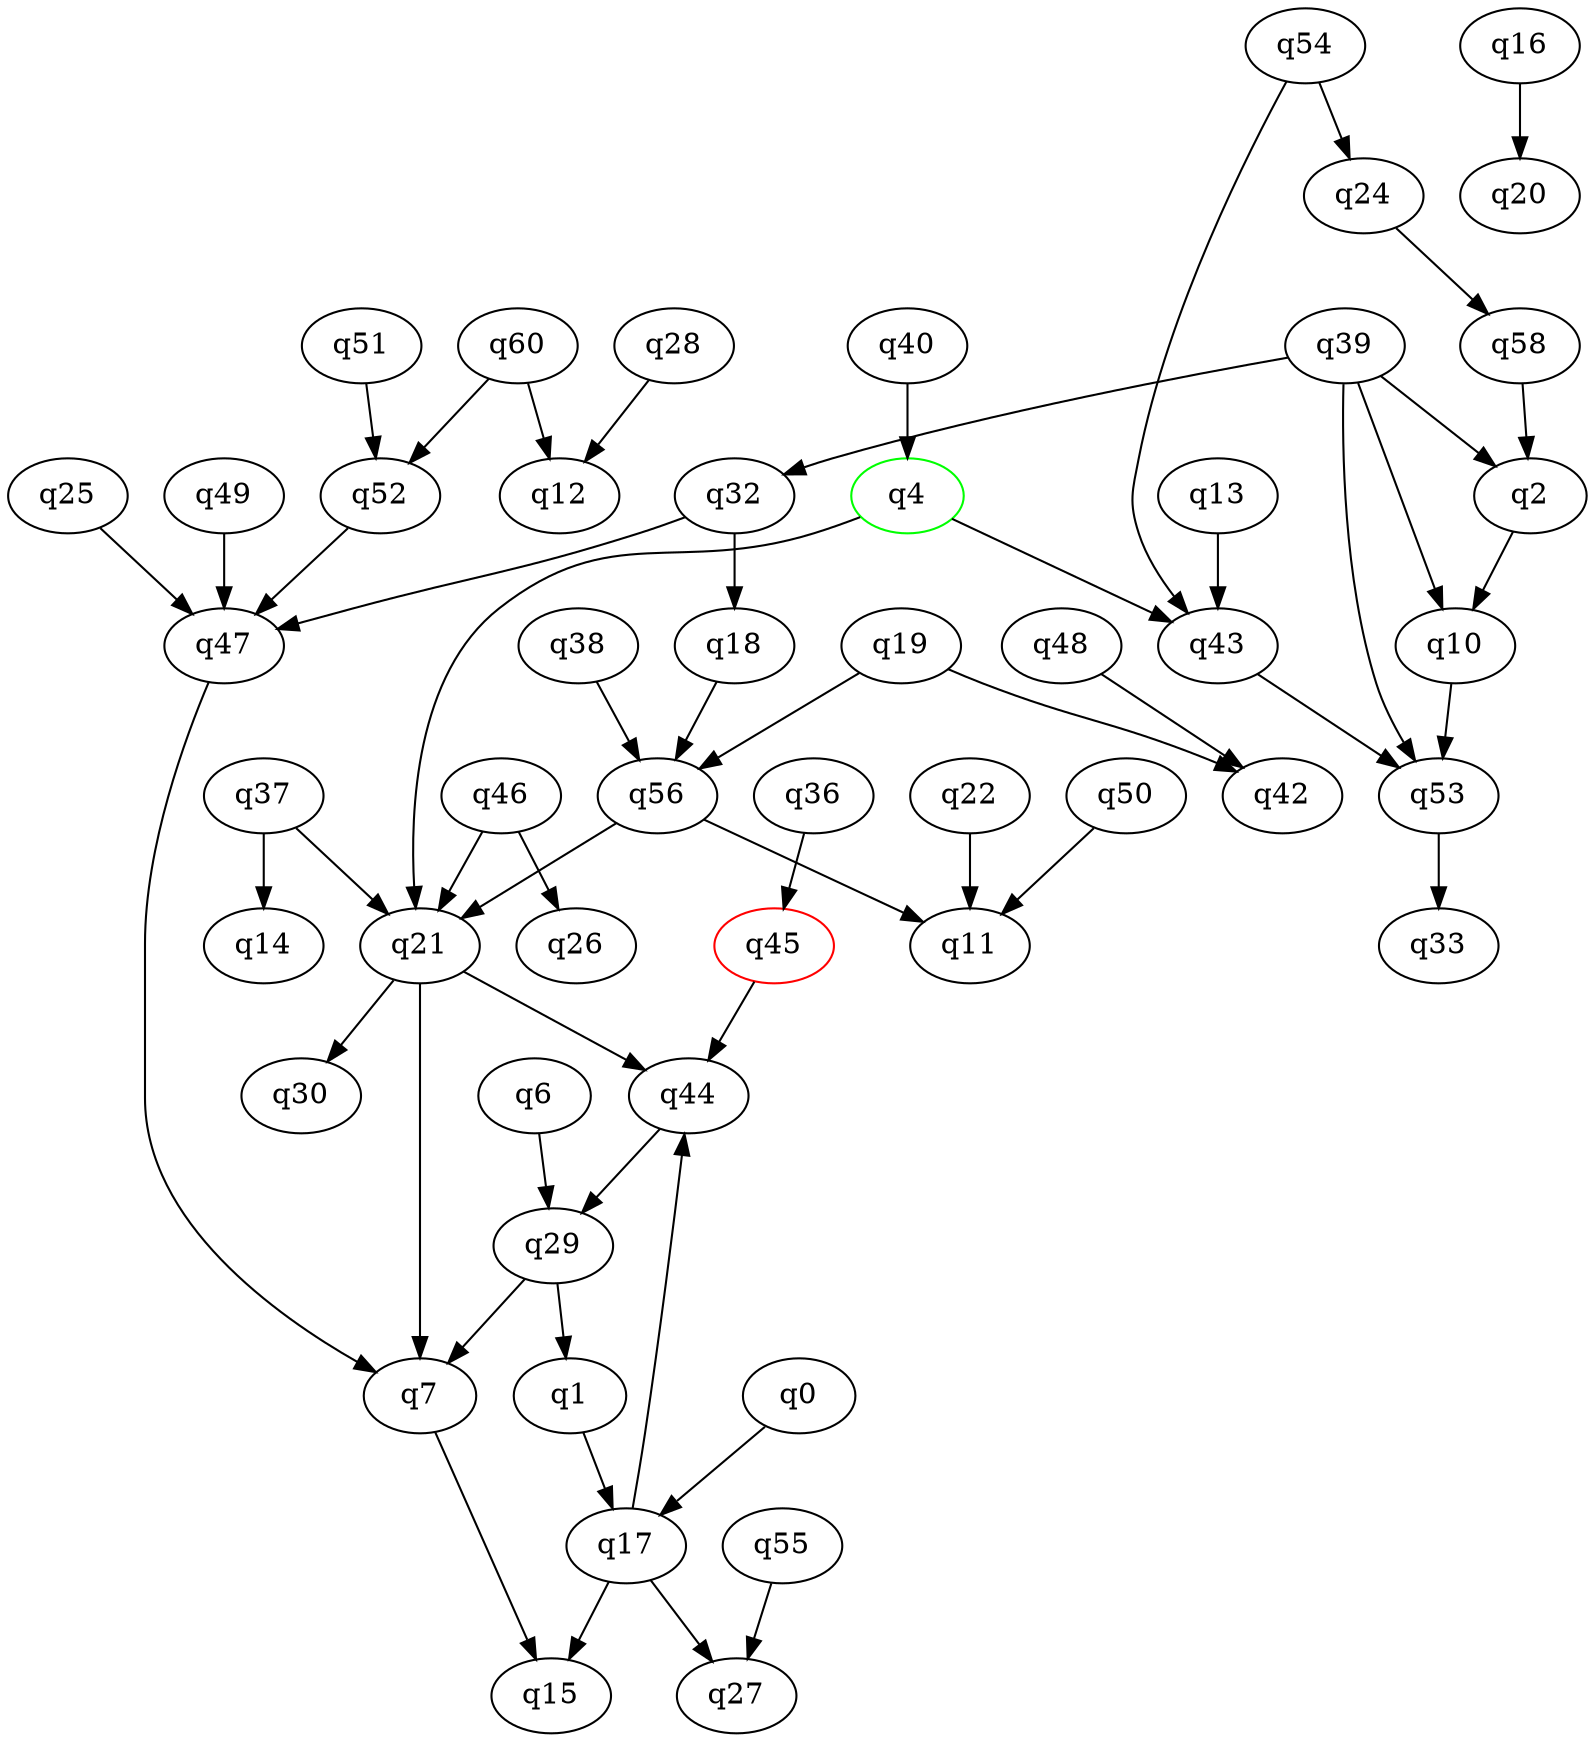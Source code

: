 digraph A{
q4 [initial=1,color=green];
q45 [final=1,color=red];
q0 -> q17;
q1 -> q17;
q2 -> q10;
q4 -> q21;
q4 -> q43;
q6 -> q29;
q7 -> q15;
q10 -> q53;
q13 -> q43;
q16 -> q20;
q17 -> q15;
q17 -> q27;
q17 -> q44;
q18 -> q56;
q19 -> q42;
q19 -> q56;
q21 -> q7;
q21 -> q30;
q21 -> q44;
q22 -> q11;
q24 -> q58;
q25 -> q47;
q28 -> q12;
q29 -> q1;
q29 -> q7;
q32 -> q18;
q32 -> q47;
q36 -> q45;
q37 -> q14;
q37 -> q21;
q38 -> q56;
q39 -> q2;
q39 -> q10;
q39 -> q32;
q39 -> q53;
q40 -> q4;
q43 -> q53;
q44 -> q29;
q45 -> q44;
q46 -> q21;
q46 -> q26;
q47 -> q7;
q48 -> q42;
q49 -> q47;
q50 -> q11;
q51 -> q52;
q52 -> q47;
q53 -> q33;
q54 -> q24;
q54 -> q43;
q55 -> q27;
q56 -> q11;
q56 -> q21;
q58 -> q2;
q60 -> q12;
q60 -> q52;
}